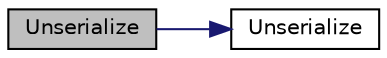 digraph "Unserialize"
{
  edge [fontname="Helvetica",fontsize="10",labelfontname="Helvetica",labelfontsize="10"];
  node [fontname="Helvetica",fontsize="10",shape=record];
  rankdir="LR";
  Node301 [label="Unserialize",height=0.2,width=0.4,color="black", fillcolor="grey75", style="filled", fontcolor="black"];
  Node301 -> Node302 [color="midnightblue",fontsize="10",style="solid",fontname="Helvetica"];
  Node302 [label="Unserialize",height=0.2,width=0.4,color="black", fillcolor="white", style="filled",URL="$serialize_8h.html#a6535b70fa93811f2b1df307a424eb317"];
}
